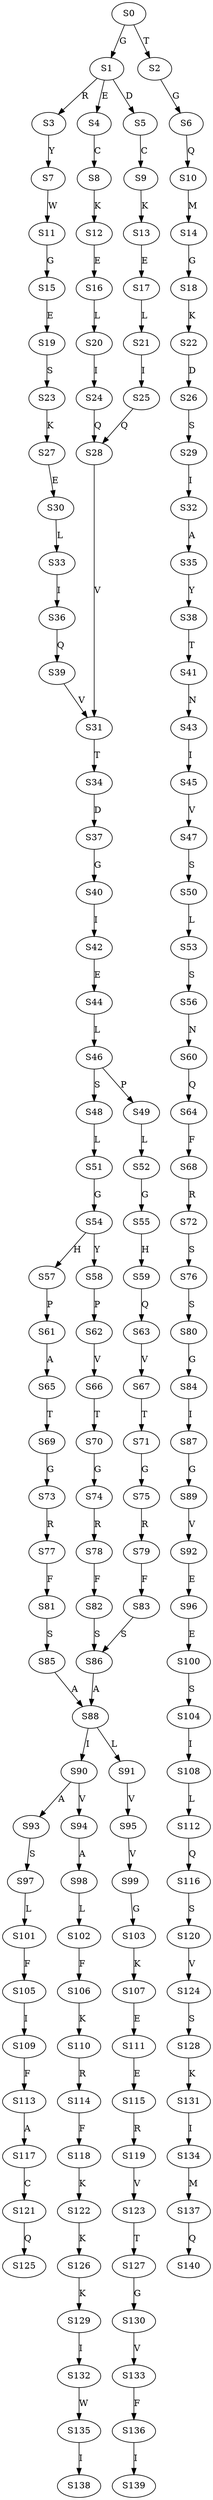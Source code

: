 strict digraph  {
	S0 -> S1 [ label = G ];
	S0 -> S2 [ label = T ];
	S1 -> S3 [ label = R ];
	S1 -> S4 [ label = E ];
	S1 -> S5 [ label = D ];
	S2 -> S6 [ label = G ];
	S3 -> S7 [ label = Y ];
	S4 -> S8 [ label = C ];
	S5 -> S9 [ label = C ];
	S6 -> S10 [ label = Q ];
	S7 -> S11 [ label = W ];
	S8 -> S12 [ label = K ];
	S9 -> S13 [ label = K ];
	S10 -> S14 [ label = M ];
	S11 -> S15 [ label = G ];
	S12 -> S16 [ label = E ];
	S13 -> S17 [ label = E ];
	S14 -> S18 [ label = G ];
	S15 -> S19 [ label = E ];
	S16 -> S20 [ label = L ];
	S17 -> S21 [ label = L ];
	S18 -> S22 [ label = K ];
	S19 -> S23 [ label = S ];
	S20 -> S24 [ label = I ];
	S21 -> S25 [ label = I ];
	S22 -> S26 [ label = D ];
	S23 -> S27 [ label = K ];
	S24 -> S28 [ label = Q ];
	S25 -> S28 [ label = Q ];
	S26 -> S29 [ label = S ];
	S27 -> S30 [ label = E ];
	S28 -> S31 [ label = V ];
	S29 -> S32 [ label = I ];
	S30 -> S33 [ label = L ];
	S31 -> S34 [ label = T ];
	S32 -> S35 [ label = A ];
	S33 -> S36 [ label = I ];
	S34 -> S37 [ label = D ];
	S35 -> S38 [ label = Y ];
	S36 -> S39 [ label = Q ];
	S37 -> S40 [ label = G ];
	S38 -> S41 [ label = T ];
	S39 -> S31 [ label = V ];
	S40 -> S42 [ label = I ];
	S41 -> S43 [ label = N ];
	S42 -> S44 [ label = E ];
	S43 -> S45 [ label = I ];
	S44 -> S46 [ label = L ];
	S45 -> S47 [ label = V ];
	S46 -> S48 [ label = S ];
	S46 -> S49 [ label = P ];
	S47 -> S50 [ label = S ];
	S48 -> S51 [ label = L ];
	S49 -> S52 [ label = L ];
	S50 -> S53 [ label = L ];
	S51 -> S54 [ label = G ];
	S52 -> S55 [ label = G ];
	S53 -> S56 [ label = S ];
	S54 -> S57 [ label = H ];
	S54 -> S58 [ label = Y ];
	S55 -> S59 [ label = H ];
	S56 -> S60 [ label = N ];
	S57 -> S61 [ label = P ];
	S58 -> S62 [ label = P ];
	S59 -> S63 [ label = Q ];
	S60 -> S64 [ label = Q ];
	S61 -> S65 [ label = A ];
	S62 -> S66 [ label = V ];
	S63 -> S67 [ label = V ];
	S64 -> S68 [ label = F ];
	S65 -> S69 [ label = T ];
	S66 -> S70 [ label = T ];
	S67 -> S71 [ label = T ];
	S68 -> S72 [ label = R ];
	S69 -> S73 [ label = G ];
	S70 -> S74 [ label = G ];
	S71 -> S75 [ label = G ];
	S72 -> S76 [ label = S ];
	S73 -> S77 [ label = R ];
	S74 -> S78 [ label = R ];
	S75 -> S79 [ label = R ];
	S76 -> S80 [ label = S ];
	S77 -> S81 [ label = F ];
	S78 -> S82 [ label = F ];
	S79 -> S83 [ label = F ];
	S80 -> S84 [ label = G ];
	S81 -> S85 [ label = S ];
	S82 -> S86 [ label = S ];
	S83 -> S86 [ label = S ];
	S84 -> S87 [ label = I ];
	S85 -> S88 [ label = A ];
	S86 -> S88 [ label = A ];
	S87 -> S89 [ label = G ];
	S88 -> S90 [ label = I ];
	S88 -> S91 [ label = L ];
	S89 -> S92 [ label = V ];
	S90 -> S93 [ label = A ];
	S90 -> S94 [ label = V ];
	S91 -> S95 [ label = V ];
	S92 -> S96 [ label = E ];
	S93 -> S97 [ label = S ];
	S94 -> S98 [ label = A ];
	S95 -> S99 [ label = V ];
	S96 -> S100 [ label = E ];
	S97 -> S101 [ label = L ];
	S98 -> S102 [ label = L ];
	S99 -> S103 [ label = G ];
	S100 -> S104 [ label = S ];
	S101 -> S105 [ label = F ];
	S102 -> S106 [ label = F ];
	S103 -> S107 [ label = K ];
	S104 -> S108 [ label = I ];
	S105 -> S109 [ label = I ];
	S106 -> S110 [ label = K ];
	S107 -> S111 [ label = E ];
	S108 -> S112 [ label = L ];
	S109 -> S113 [ label = F ];
	S110 -> S114 [ label = R ];
	S111 -> S115 [ label = E ];
	S112 -> S116 [ label = Q ];
	S113 -> S117 [ label = A ];
	S114 -> S118 [ label = F ];
	S115 -> S119 [ label = R ];
	S116 -> S120 [ label = S ];
	S117 -> S121 [ label = C ];
	S118 -> S122 [ label = K ];
	S119 -> S123 [ label = V ];
	S120 -> S124 [ label = V ];
	S121 -> S125 [ label = Q ];
	S122 -> S126 [ label = K ];
	S123 -> S127 [ label = T ];
	S124 -> S128 [ label = S ];
	S126 -> S129 [ label = K ];
	S127 -> S130 [ label = G ];
	S128 -> S131 [ label = K ];
	S129 -> S132 [ label = I ];
	S130 -> S133 [ label = V ];
	S131 -> S134 [ label = I ];
	S132 -> S135 [ label = W ];
	S133 -> S136 [ label = F ];
	S134 -> S137 [ label = M ];
	S135 -> S138 [ label = I ];
	S136 -> S139 [ label = I ];
	S137 -> S140 [ label = Q ];
}
